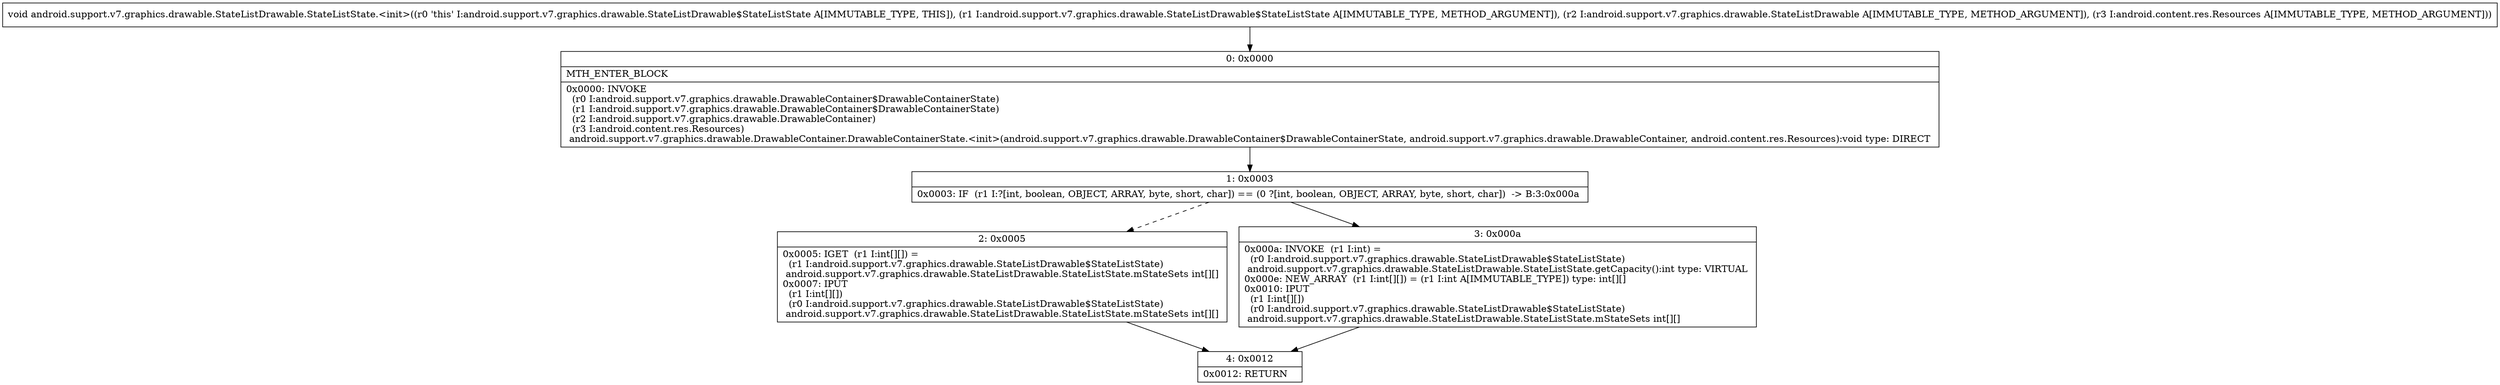 digraph "CFG forandroid.support.v7.graphics.drawable.StateListDrawable.StateListState.\<init\>(Landroid\/support\/v7\/graphics\/drawable\/StateListDrawable$StateListState;Landroid\/support\/v7\/graphics\/drawable\/StateListDrawable;Landroid\/content\/res\/Resources;)V" {
Node_0 [shape=record,label="{0\:\ 0x0000|MTH_ENTER_BLOCK\l|0x0000: INVOKE  \l  (r0 I:android.support.v7.graphics.drawable.DrawableContainer$DrawableContainerState)\l  (r1 I:android.support.v7.graphics.drawable.DrawableContainer$DrawableContainerState)\l  (r2 I:android.support.v7.graphics.drawable.DrawableContainer)\l  (r3 I:android.content.res.Resources)\l android.support.v7.graphics.drawable.DrawableContainer.DrawableContainerState.\<init\>(android.support.v7.graphics.drawable.DrawableContainer$DrawableContainerState, android.support.v7.graphics.drawable.DrawableContainer, android.content.res.Resources):void type: DIRECT \l}"];
Node_1 [shape=record,label="{1\:\ 0x0003|0x0003: IF  (r1 I:?[int, boolean, OBJECT, ARRAY, byte, short, char]) == (0 ?[int, boolean, OBJECT, ARRAY, byte, short, char])  \-\> B:3:0x000a \l}"];
Node_2 [shape=record,label="{2\:\ 0x0005|0x0005: IGET  (r1 I:int[][]) = \l  (r1 I:android.support.v7.graphics.drawable.StateListDrawable$StateListState)\l android.support.v7.graphics.drawable.StateListDrawable.StateListState.mStateSets int[][] \l0x0007: IPUT  \l  (r1 I:int[][])\l  (r0 I:android.support.v7.graphics.drawable.StateListDrawable$StateListState)\l android.support.v7.graphics.drawable.StateListDrawable.StateListState.mStateSets int[][] \l}"];
Node_3 [shape=record,label="{3\:\ 0x000a|0x000a: INVOKE  (r1 I:int) = \l  (r0 I:android.support.v7.graphics.drawable.StateListDrawable$StateListState)\l android.support.v7.graphics.drawable.StateListDrawable.StateListState.getCapacity():int type: VIRTUAL \l0x000e: NEW_ARRAY  (r1 I:int[][]) = (r1 I:int A[IMMUTABLE_TYPE]) type: int[][] \l0x0010: IPUT  \l  (r1 I:int[][])\l  (r0 I:android.support.v7.graphics.drawable.StateListDrawable$StateListState)\l android.support.v7.graphics.drawable.StateListDrawable.StateListState.mStateSets int[][] \l}"];
Node_4 [shape=record,label="{4\:\ 0x0012|0x0012: RETURN   \l}"];
MethodNode[shape=record,label="{void android.support.v7.graphics.drawable.StateListDrawable.StateListState.\<init\>((r0 'this' I:android.support.v7.graphics.drawable.StateListDrawable$StateListState A[IMMUTABLE_TYPE, THIS]), (r1 I:android.support.v7.graphics.drawable.StateListDrawable$StateListState A[IMMUTABLE_TYPE, METHOD_ARGUMENT]), (r2 I:android.support.v7.graphics.drawable.StateListDrawable A[IMMUTABLE_TYPE, METHOD_ARGUMENT]), (r3 I:android.content.res.Resources A[IMMUTABLE_TYPE, METHOD_ARGUMENT])) }"];
MethodNode -> Node_0;
Node_0 -> Node_1;
Node_1 -> Node_2[style=dashed];
Node_1 -> Node_3;
Node_2 -> Node_4;
Node_3 -> Node_4;
}

